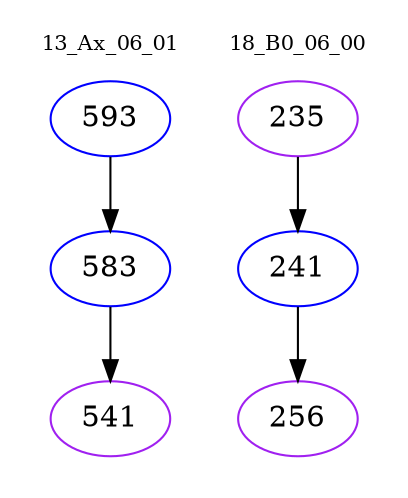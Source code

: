 digraph{
subgraph cluster_0 {
color = white
label = "13_Ax_06_01";
fontsize=10;
T0_593 [label="593", color="blue"]
T0_593 -> T0_583 [color="black"]
T0_583 [label="583", color="blue"]
T0_583 -> T0_541 [color="black"]
T0_541 [label="541", color="purple"]
}
subgraph cluster_1 {
color = white
label = "18_B0_06_00";
fontsize=10;
T1_235 [label="235", color="purple"]
T1_235 -> T1_241 [color="black"]
T1_241 [label="241", color="blue"]
T1_241 -> T1_256 [color="black"]
T1_256 [label="256", color="purple"]
}
}
